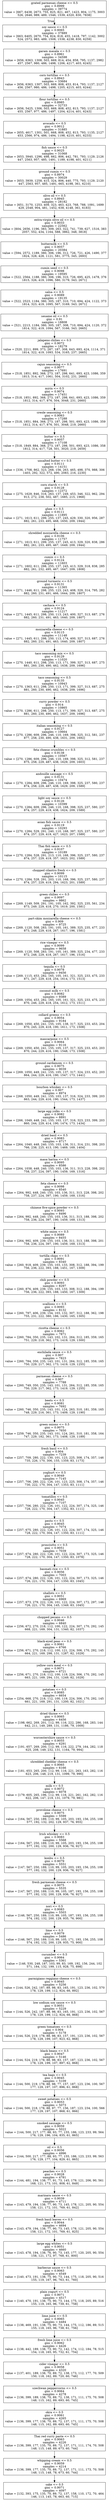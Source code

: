 digraph Tree {
node [shape=box] ;
0 [label="grated parmesan cheese <= 0.5\ngini = 0.8999\nsamples = 39774\nvalue = [667, 6438, 2673, 755, 825, 821, 467, 1423, 804, 1175, 3003\n526, 2646, 989, 489, 1546, 1539, 4320, 830, 7838]"] ;
1 [label="soy sauce <= 0.5\ngini = 0.9065\nsamples = 37889\nvalue = [663, 6405, 2670, 754, 824, 818, 455, 1418, 797, 1142, 3002\n524, 2572, 983, 489, 1508, 1538, 4238, 830, 6259]"] ;
0 -> 1 [labeldistance=2.5, labelangle=45, headlabel="True"] ;
2 [label="garam masala <= 0.5\ngini = 0.8961\nsamples = 34598\nvalue = [656, 6363, 1308, 503, 669, 814, 454, 858, 795, 1137, 2982\n457, 2567, 980, 486, 1498, 1206, 4217, 403, 6245]"] ;
1 -> 2 ;
3 [label="corn tortillas <= 0.5\ngini = 0.8943\nsamples = 33684\nvalue = [656, 6363, 1307, 503, 669, 808, 453, 814, 793, 1137, 2127\n456, 2567, 980, 486, 1498, 1205, 4215, 403, 6244]"] ;
2 -> 3 ;
4 [label="flour tortillas <= 0.5\ngini = 0.8985\nsamples = 32733\nvalue = [656, 5425, 1306, 503, 669, 808, 452, 813, 793, 1137, 2127\n455, 2567, 977, 486, 1497, 1204, 4214, 401, 6243]"] ;
3 -> 4 ;
5 [label="avocado <= 0.5\ngini = 0.9012\nsamples = 31885\nvalue = [655, 4617, 1301, 501, 668, 808, 452, 813, 793, 1135, 2127\n453, 2566, 974, 486, 1494, 1198, 4210, 401, 6233]"] ;
4 -> 5 ;
6 [label="fish sauce <= 0.5\ngini = 0.9025\nsamples = 31068\nvalue = [653, 3940, 1296, 498, 662, 806, 442, 781, 793, 1129, 2126\n447, 2563, 957, 485, 1491, 1189, 4198, 401, 6211]"] ;
5 -> 6 ;
7 [label="ground cumin <= 0.5\ngini = 0.8974\nsamples = 30029\nvalue = [653, 3939, 1258, 415, 324, 806, 440, 775, 793, 1129, 2120\n447, 2563, 957, 485, 1491, 665, 4198, 361, 6210]"] ;
6 -> 7 ;
8 [label="olive oil <= 0.5\ngini = 0.8945\nsamples = 28182\nvalue = [651, 3170, 1253, 409, 323, 463, 423, 768, 788, 1091, 1699\n429, 2548, 904, 481, 1452, 638, 4148, 361, 6183]"] ;
7 -> 8 ;
9 [label="extra-virgin olive oil <= 0.5\ngini = 0.9033\nsamples = 22562\nvalue = [604, 2656, 1196, 383, 309, 263, 322, 741, 739, 627, 1516, 383\n2057, 552, 434, 1164, 588, 3862, 348, 3818]"] ;
8 -> 9 ;
10 [label="buttermilk <= 0.5\ngini = 0.9057\nsamples = 20384\nvalue = [594, 2572, 1189, 380, 306, 196, 312, 726, 721, 426, 1490, 377\n1824, 328, 428, 1121, 581, 3775, 345, 2693]"] ;
9 -> 10 ;
11 [label="cumin seed <= 0.5\ngini = 0.9098\nsamples = 19595\nvalue = [522, 2564, 1188, 380, 306, 196, 310, 726, 695, 425, 1478, 376\n1815, 326, 419, 1096, 580, 3179, 343, 2671]"] ;
10 -> 11 ;
12 [label="salsa <= 0.5\ngini = 0.9089\nsamples = 19135\nvalue = [522, 2523, 1184, 380, 305, 187, 310, 710, 694, 424, 1122, 373\n1814, 323, 419, 1095, 567, 3169, 343, 2671]"] ;
11 -> 12 ;
13 [label="sesame oil <= 0.5\ngini = 0.91\nsamples = 18808\nvalue = [521, 2213, 1184, 380, 305, 187, 308, 710, 694, 424, 1120, 372\n1814, 322, 419, 1094, 567, 3166, 343, 2665]"] ;
12 -> 13 ;
14 [label="jalapeno chilies <= 0.5\ngini = 0.9072\nsamples = 18279\nvalue = [520, 2211, 899, 373, 287, 187, 308, 643, 693, 424, 1114, 371\n1814, 322, 419, 1093, 534, 3165, 237, 2665]"] ;
13 -> 14 ;
15 [label="cajun seasoning <= 0.5\ngini = 0.9077\nsamples = 17691\nvalue = [518, 1851, 892, 368, 273, 187, 298, 641, 693, 423, 1086, 359\n1813, 314, 417, 1061, 504, 3102, 231, 2660]"] ;
14 -> 15 ;
16 [label="mirin <= 0.5\ngini = 0.9074\nsamples = 17451\nvalue = [518, 1851, 892, 368, 273, 187, 298, 641, 693, 423, 1086, 359\n1812, 314, 417, 876, 504, 3048, 231, 2660]"] ;
15 -> 16 ;
17 [label="creole seasoning <= 0.5\ngini = 0.9063\nsamples = 17288\nvalue = [518, 1851, 884, 368, 273, 187, 298, 501, 693, 423, 1086, 359\n1812, 314, 417, 876, 501, 3048, 219, 2660]"] ;
16 -> 17 ;
18 [label="butter <= 0.5\ngini = 0.9057\nsamples = 17108\nvalue = [518, 1849, 884, 368, 273, 187, 298, 501, 693, 423, 1086, 358\n1812, 314, 417, 728, 501, 3020, 219, 2659]"] ;
17 -> 18 ;
19 [label="unsalted butter <= 0.5\ngini = 0.9111\nsamples = 14151\nvalue = [336, 1708, 862, 323, 268, 156, 263, 465, 498, 370, 988, 306\n1403, 292, 322, 572, 490, 2083, 216, 2230]"] ;
18 -> 19 ;
20 [label="corn starch <= 0.5\ngini = 0.9128\nsamples = 12372\nvalue = [275, 1629, 846, 316, 263, 137, 249, 453, 346, 322, 962, 294\n913, 272, 238, 502, 487, 1685, 215, 1968]"] ;
19 -> 20 ;
21 [label="ghee <= 0.5\ngini = 0.9111\nsamples = 11895\nvalue = [271, 1613, 611, 299, 255, 137, 245, 429, 330, 320, 956, 287\n882, 261, 233, 495, 468, 1650, 209, 1944]"] ;
20 -> 21 ;
22 [label="shredded mozzarella cheese <= 0.5\ngini = 0.9106\nsamples = 11757\nvalue = [271, 1613, 611, 299, 255, 137, 245, 413, 329, 320, 838, 286\n882, 261, 233, 495, 467, 1649, 209, 1944]"] ;
21 -> 22 ;
23 [label="cumin <= 0.5\ngini = 0.9124\nsamples = 11603\nvalue = [271, 1602, 611, 298, 255, 137, 245, 413, 329, 318, 838, 285\n882, 261, 232, 495, 467, 1647, 209, 1808]"] ;
22 -> 23 ;
24 [label="ground turmeric <= 0.5\ngini = 0.9131\nsamples = 11365\nvalue = [271, 1446, 611, 298, 255, 123, 243, 408, 329, 314, 795, 282\n882, 260, 231, 491, 466, 1644, 209, 1807]"] ;
23 -> 24 ;
25 [label="cachaca <= 0.5\ngini = 0.9124\nsamples = 11217\nvalue = [271, 1445, 611, 298, 250, 113, 243, 400, 327, 313, 687, 276\n882, 260, 231, 491, 463, 1640, 209, 1807]"] ;
24 -> 25 ;
26 [label="mozzarella cheese <= 0.5\ngini = 0.9115\nsamples = 11148\nvalue = [271, 1445, 611, 298, 250, 113, 174, 400, 327, 313, 687, 276\n882, 260, 231, 491, 463, 1640, 209, 1807]"] ;
25 -> 26 ;
27 [label="taco seasoning mix <= 0.5\ngini = 0.9129\nsamples = 11020\nvalue = [270, 1440, 611, 298, 250, 113, 171, 399, 327, 313, 687, 275\n881, 260, 230, 490, 462, 1638, 209, 1696]"] ;
26 -> 27 ;
28 [label="taco seasoning <= 0.5\ngini = 0.9135\nsamples = 10943\nvalue = [270, 1363, 611, 298, 250, 113, 171, 399, 327, 313, 687, 275\n881, 260, 230, 490, 462, 1638, 209, 1696]"] ;
27 -> 28 ;
29 [label="curry powder <= 0.5\ngini = 0.914\nsamples = 10865\nvalue = [270, 1286, 611, 298, 250, 113, 171, 399, 327, 313, 687, 275\n881, 260, 230, 490, 462, 1637, 209, 1696]"] ;
28 -> 29 ;
30 [label="italian seasoning <= 0.5\ngini = 0.9127\nsamples = 10664\nvalue = [270, 1286, 609, 296, 246, 110, 169, 398, 325, 312, 581, 237\n877, 258, 230, 490, 438, 1631, 209, 1692]"] ;
29 -> 30 ;
31 [label="feta cheese crumbles <= 0.5\ngini = 0.9138\nsamples = 10567\nvalue = [270, 1286, 609, 296, 246, 110, 169, 398, 325, 312, 581, 237\n875, 258, 229, 487, 438, 1629, 209, 1603]"] ;
30 -> 31 ;
32 [label="andouille sausage <= 0.5\ngini = 0.9131\nsamples = 10474\nvalue = [270, 1284, 609, 296, 246, 110, 169, 398, 325, 237, 580, 237\n874, 258, 229, 487, 438, 1629, 209, 1589]"] ;
31 -> 32 ;
33 [label="light soy sauce <= 0.5\ngini = 0.9126\nsamples = 10399\nvalue = [270, 1284, 609, 296, 246, 110, 168, 398, 325, 237, 580, 237\n874, 257, 229, 419, 438, 1624, 209, 1589]"] ;
32 -> 33 ;
34 [label="asian fish sauce <= 0.5\ngini = 0.9119\nsamples = 10293\nvalue = [270, 1284, 529, 291, 240, 110, 168, 397, 325, 237, 580, 237\n874, 257, 229, 419, 427, 1623, 207, 1589]"] ;
33 -> 34 ;
35 [label="Thai fish sauce <= 0.5\ngini = 0.9107\nsamples = 10189\nvalue = [270, 1284, 528, 291, 213, 110, 168, 396, 325, 237, 580, 237\n874, 257, 229, 419, 357, 1623, 202, 1589]"] ;
34 -> 35 ;
36 [label="chopped cilantro fresh <= 0.5\ngini = 0.9099\nsamples = 10115\nvalue = [270, 1284, 528, 291, 203, 110, 168, 396, 325, 237, 580, 237\n874, 257, 229, 419, 294, 1623, 201, 1589]"] ;
35 -> 36 ;
37 [label="green chilies <= 0.5\ngini = 0.9097\nsamples = 9862\nvalue = [269, 1149, 509, 291, 191, 105, 162, 392, 325, 235, 561, 234\n873, 249, 229, 418, 270, 1619, 200, 1581]"] ;
36 -> 37 ;
38 [label="part-skim mozzarella cheese <= 0.5\ngini = 0.909\nsamples = 9725\nvalue = [269, 1120, 508, 283, 191, 105, 161, 389, 325, 235, 477, 233\n873, 248, 229, 418, 267, 1617, 196, 1581]"] ;
37 -> 38 ;
39 [label="rice vinegar <= 0.5\ngini = 0.9099\nsamples = 9658\nvalue = [269, 1120, 508, 283, 191, 105, 161, 389, 325, 234, 477, 233\n872, 248, 229, 418, 267, 1617, 196, 1516]"] ;
38 -> 39 ;
40 [label="tequila <= 0.5\ngini = 0.9078\nsamples = 9456\nvalue = [269, 1115, 453, 282, 165, 105, 161, 321, 325, 233, 475, 233\n871, 247, 229, 418, 254, 1614, 173, 1513]"] ;
39 -> 40 ;
41 [label="coconut milk <= 0.5\ngini = 0.9082\nsamples = 9389\nvalue = [269, 1054, 453, 282, 165, 105, 161, 321, 325, 233, 475, 233\n870, 246, 229, 418, 254, 1612, 173, 1511]"] ;
40 -> 41 ;
42 [label="collard greens <= 0.5\ngini = 0.9054\nsamples = 9184\nvalue = [269, 1050, 450, 241, 155, 105, 138, 317, 325, 233, 453, 204\n870, 245, 229, 418, 190, 1611, 173, 1508]"] ;
41 -> 42 ;
43 [label="mascarpone <= 0.5\ngini = 0.9064\nsamples = 9116\nvalue = [269, 1050, 450, 241, 155, 105, 137, 317, 325, 233, 453, 203\n870, 244, 229, 416, 190, 1548, 173, 1508]"] ;
42 -> 43 ;
44 [label="ground cardamom <= 0.5\ngini = 0.9075\nsamples = 9039\nvalue = [269, 1050, 449, 241, 155, 105, 137, 317, 324, 233, 452, 203\n864, 244, 229, 416, 190, 1547, 173, 1441]"] ;
43 -> 44 ;
45 [label="bourbon whiskey <= 0.5\ngini = 0.907\nsamples = 8974\nvalue = [268, 1050, 449, 241, 155, 103, 137, 316, 324, 233, 399, 203\n863, 244, 229, 416, 190, 1544, 173, 1437]"] ;
44 -> 45 ;
46 [label="large egg yolks <= 0.5\ngini = 0.9082\nsamples = 8891\nvalue = [266, 1049, 448, 241, 155, 103, 137, 316, 323, 233, 399, 203\n860, 244, 229, 414, 190, 1474, 173, 1434]"] ;
45 -> 46 ;
47 [label="dried basil <= 0.5\ngini = 0.9083\nsamples = 8717\nvalue = [264, 1040, 448, 240, 155, 103, 136, 311, 314, 231, 398, 203\n766, 238, 225, 413, 190, 1469, 169, 1404]"] ;
46 -> 47 ;
48 [label="masa harina <= 0.5\ngini = 0.9095\nsamples = 8586\nvalue = [264, 1038, 448, 240, 155, 103, 136, 311, 313, 228, 398, 202\n758, 237, 224, 397, 190, 1459, 169, 1316]"] ;
47 -> 48 ;
49 [label="feta cheese <= 0.5\ngini = 0.9098\nsamples = 8540\nvalue = [264, 992, 448, 240, 155, 103, 136, 311, 313, 228, 398, 202\n758, 237, 224, 397, 190, 1459, 169, 1316]"] ;
48 -> 49 ;
50 [label="chinese five-spice powder <= 0.5\ngini = 0.9093\nsamples = 8496\nvalue = [264, 992, 448, 240, 155, 103, 136, 311, 313, 188, 398, 202\n758, 236, 224, 397, 190, 1459, 169, 1313]"] ;
49 -> 50 ;
51 [label="white onion <= 0.5\ngini = 0.9089\nsamples = 8455\nvalue = [264, 992, 409, 239, 155, 103, 136, 311, 313, 188, 398, 201\n758, 236, 224, 397, 190, 1459, 169, 1313]"] ;
50 -> 51 ;
52 [label="tortilla chips <= 0.5\ngini = 0.9091\nsamples = 8340\nvalue = [260, 918, 409, 239, 155, 103, 133, 308, 312, 188, 394, 199\n756, 236, 222, 393, 188, 1451, 167, 1309]"] ;
51 -> 52 ;
53 [label="chili powder <= 0.5\ngini = 0.9093\nsamples = 8297\nvalue = [260, 876, 409, 239, 155, 103, 133, 308, 312, 188, 394, 199\n756, 236, 222, 393, 188, 1450, 167, 1309]"] ;
52 -> 53 ;
54 [label="scallions <= 0.5\ngini = 0.9093\nsamples = 8132\nvalue = [260, 797, 406, 239, 154, 103, 132, 307, 312, 188, 362, 198\n755, 231, 222, 380, 186, 1430, 165, 1305]"] ;
53 -> 54 ;
55 [label="ricotta cheese <= 0.5\ngini = 0.9062\nsamples = 7871\nvalue = [260, 784, 350, 235, 143, 102, 131, 264, 312, 185, 359, 165\n751, 229, 218, 362, 173, 1419, 129, 1300]"] ;
54 -> 55 ;
56 [label="enchilada sauce <= 0.5\ngini = 0.907\nsamples = 7823\nvalue = [260, 784, 350, 235, 143, 101, 131, 264, 312, 185, 359, 165\n750, 229, 217, 362, 173, 1419, 129, 1255]"] ;
55 -> 56 ;
57 [label="parmesan cheese <= 0.5\ngini = 0.907\nsamples = 7788\nvalue = [260, 749, 350, 235, 143, 101, 131, 264, 312, 185, 359, 165\n750, 229, 217, 362, 173, 1419, 129, 1255]"] ;
56 -> 57 ;
58 [label="beets <= 0.5\ngini = 0.9081\nsamples = 7692\nvalue = [260, 746, 350, 235, 143, 101, 124, 263, 310, 181, 359, 165\n748, 229, 216, 361, 173, 1409, 129, 1190]"] ;
57 -> 58 ;
59 [label="green onions <= 0.5\ngini = 0.9075\nsamples = 7650\nvalue = [259, 746, 350, 235, 143, 101, 124, 261, 310, 181, 358, 164\n747, 229, 182, 361, 173, 1408, 129, 1189]"] ;
58 -> 59 ;
60 [label="fresh basil <= 0.5\ngini = 0.904\nsamples = 7239\nvalue = [257, 709, 280, 222, 130, 101, 123, 225, 308, 174, 357, 146\n735, 226, 170, 306, 155, 1359, 83, 1173]"] ;
59 -> 60 ;
61 [label="yoghurt <= 0.5\ngini = 0.9049\nsamples = 7145\nvalue = [257, 706, 280, 222, 126, 101, 123, 225, 308, 174, 357, 146\n730, 222, 170, 304, 147, 1353, 83, 1111]"] ;
60 -> 61 ;
62 [label="tomatillos <= 0.5\ngini = 0.9045\nsamples = 7107\nvalue = [257, 706, 280, 222, 126, 101, 122, 224, 307, 174, 325, 146\n728, 222, 170, 304, 147, 1352, 83, 1111]"] ;
61 -> 62 ;
63 [label="pesto <= 0.5\ngini = 0.9045\nsamples = 7074\nvalue = [257, 675, 280, 222, 126, 101, 122, 224, 307, 174, 325, 146\n728, 222, 170, 304, 147, 1350, 83, 1111]"] ;
62 -> 63 ;
64 [label="prosciutto <= 0.5\ngini = 0.9051\nsamples = 7039\nvalue = [257, 674, 280, 222, 126, 101, 122, 224, 307, 173, 325, 146\n728, 222, 170, 304, 147, 1350, 83, 1078]"] ;
63 -> 64 ;
65 [label="basmati rice <= 0.5\ngini = 0.9056\nsamples = 7003\nvalue = [257, 674, 280, 222, 126, 101, 122, 224, 307, 173, 325, 146\n726, 221, 170, 304, 147, 1350, 83, 1045]"] ;
64 -> 65 ;
66 [label="shallots <= 0.5\ngini = 0.9051\nsamples = 6969\nvalue = [257, 673, 279, 222, 126, 101, 122, 224, 307, 172, 297, 146\n726, 221, 170, 304, 145, 1349, 83, 1045]"] ;
65 -> 66 ;
67 [label="chopped pecans <= 0.5\ngini = 0.9046\nsamples = 6840\nvalue = [256, 672, 270, 218, 112, 100, 122, 224, 307, 170, 292, 145\n668, 221, 169, 304, 131, 1340, 82, 1037]"] ;
66 -> 67 ;
68 [label="black-eyed peas <= 0.5\ngini = 0.9061\nsamples = 6766\nvalue = [256, 671, 270, 218, 112, 100, 121, 224, 306, 170, 292, 145\n664, 221, 169, 298, 131, 1287, 82, 1029]"] ;
67 -> 68 ;
69 [label="yellow corn meal <= 0.5\ngini = 0.9071\nsamples = 6721\nvalue = [256, 671, 270, 218, 112, 100, 119, 224, 306, 170, 292, 145\n663, 221, 169, 294, 131, 1249, 82, 1029]"] ;
68 -> 69 ;
70 [label="potatoes <= 0.5\ngini = 0.9085\nsamples = 6654\nvalue = [254, 668, 270, 218, 112, 100, 119, 224, 306, 170, 292, 145\n661, 221, 169, 291, 131, 1200, 82, 1021]"] ;
69 -> 70 ;
71 [label="dried thyme <= 0.5\ngini = 0.9065\nsamples = 6456\nvalue = [198, 662, 269, 201, 112, 99, 116, 222, 286, 168, 283, 144\n642, 211, 149, 289, 131, 1186, 79, 1009]"] ;
70 -> 71 ;
72 [label="worcestershire sauce <= 0.5\ngini = 0.9055\nsamples = 6291\nvalue = [191, 657, 269, 200, 112, 99, 116, 222, 279, 164, 282, 118\n625, 208, 149, 232, 131, 1164, 79, 994]"] ;
71 -> 72 ;
73 [label="shredded cheddar cheese <= 0.5\ngini = 0.9065\nsamples = 6166\nvalue = [181, 653, 265, 200, 112, 99, 116, 221, 263, 163, 282, 116\n623, 206, 148, 219, 131, 1099, 79, 990]"] ;
72 -> 73 ;
74 [label="milk <= 0.5\ngini = 0.9072\nsamples = 6078\nvalue = [179, 605, 265, 196, 112, 99, 116, 221, 261, 162, 282, 116\n622, 206, 147, 219, 131, 1079, 79, 981]"] ;
73 -> 74 ;
75 [label="provolone cheese <= 0.5\ngini = 0.9075\nsamples = 5599\nvalue = [164, 567, 250, 189, 110, 99, 105, 203, 193, 156, 255, 108\n577, 192, 132, 202, 129, 937, 76, 955]"] ;
74 -> 75 ;
76 [label="Irish whiskey <= 0.5\ngini = 0.9083\nsamples = 5568\nvalue = [164, 567, 250, 189, 110, 99, 105, 203, 193, 156, 255, 108\n577, 192, 132, 200, 129, 936, 76, 927]"] ;
75 -> 76 ;
77 [label="konbu <= 0.5\ngini = 0.9079\nsamples = 5551\nvalue = [147, 567, 250, 189, 110, 99, 105, 203, 193, 156, 255, 108\n577, 192, 132, 200, 129, 936, 76, 927]"] ;
76 -> 77 ;
78 [label="fresh parmesan cheese <= 0.5\ngini = 0.9075\nsamples = 5535\nvalue = [147, 567, 250, 189, 110, 99, 105, 187, 193, 156, 255, 108\n577, 192, 132, 200, 129, 936, 76, 927]"] ;
77 -> 78 ;
79 [label="nori <= 0.5\ngini = 0.9083\nsamples = 5503\nvalue = [146, 567, 250, 189, 110, 99, 105, 187, 193, 156, 255, 108\n574, 192, 132, 200, 129, 935, 76, 900]"] ;
78 -> 79 ;
80 [label="lime <= 0.5\ngini = 0.9079\nsamples = 5486\nvalue = [146, 567, 250, 189, 110, 99, 105, 171, 193, 156, 255, 108\n574, 192, 132, 200, 129, 935, 75, 900]"] ;
79 -> 80 ;
81 [label="cucumber <= 0.5\ngini = 0.9064\nsamples = 5361\nvalue = [146, 530, 248, 187, 103, 99, 83, 169, 192, 156, 244, 102\n571, 184, 132, 199, 115, 928, 75, 898]"] ;
80 -> 81 ;
82 [label="parmigiano reggiano cheese <= 0.5\ngini = 0.9045\nsamples = 5256\nvalue = [144, 526, 242, 187, 89, 98, 83, 165, 191, 123, 236, 102, 570\n178, 129, 199, 112, 924, 66, 892]"] ;
81 -> 82 ;
83 [label="low sodium soy sauce <= 0.5\ngini = 0.9051\nsamples = 5229\nvalue = [144, 526, 242, 187, 89, 98, 83, 165, 191, 123, 236, 102, 567\n178, 129, 199, 112, 924, 66, 868]"] ;
82 -> 83 ;
84 [label="green tomatoes <= 0.5\ngini = 0.904\nsamples = 5178\nvalue = [144, 526, 219, 178, 88, 98, 83, 157, 191, 123, 236, 102, 567\n178, 129, 199, 107, 923, 62, 868]"] ;
83 -> 84 ;
85 [label="black beans <= 0.5\ngini = 0.9047\nsamples = 5146\nvalue = [144, 524, 219, 178, 88, 98, 83, 157, 187, 123, 236, 102, 567\n178, 129, 199, 107, 897, 62, 868]"] ;
84 -> 85 ;
86 [label="tea bags <= 0.5\ngini = 0.9045\nsamples = 5109\nvalue = [144, 500, 219, 178, 88, 98, 77, 157, 187, 123, 236, 100, 567\n177, 129, 197, 107, 896, 61, 868]"] ;
85 -> 86 ;
87 [label="sweet potatoes <= 0.5\ngini = 0.9053\nsamples = 5073\nvalue = [144, 500, 218, 178, 88, 97, 77, 156, 187, 123, 234, 100, 566\n177, 129, 197, 107, 868, 61, 866]"] ;
86 -> 87 ;
88 [label="smoked sausage <= 0.5\ngini = 0.9059\nsamples = 5022\nvalue = [144, 500, 217, 177, 88, 93, 77, 155, 186, 123, 233, 99, 564\n176, 129, 196, 104, 835, 61, 865]"] ;
87 -> 88 ;
89 [label="oil <= 0.5\ngini = 0.9056\nsamples = 4996\nvalue = [144, 500, 217, 177, 88, 93, 77, 155, 186, 123, 233, 99, 563\n176, 129, 177, 104, 829, 61, 865]"] ;
88 -> 89 ;
90 [label="peaches <= 0.5\ngini = 0.9028\nsamples = 4781\nvalue = [144, 481, 194, 138, 77, 91, 73, 145, 179, 121, 206, 90, 561\n168, 121, 173, 101, 808, 61, 849]"] ;
89 -> 90 ;
91 [label="marinara sauce <= 0.5\ngini = 0.9039\nsamples = 4711\nvalue = [143, 479, 194, 138, 77, 90, 73, 145, 178, 121, 205, 90, 554\n158, 121, 172, 101, 769, 61, 842]"] ;
90 -> 91 ;
92 [label="fresh basil leaves <= 0.5\ngini = 0.9044\nsamples = 4694\nvalue = [143, 479, 194, 138, 77, 90, 73, 145, 178, 121, 205, 90, 554\n158, 121, 172, 101, 769, 61, 825]"] ;
91 -> 92 ;
93 [label="large egg whites <= 0.5\ngini = 0.9051\nsamples = 4660\nvalue = [143, 478, 194, 138, 76, 90, 73, 145, 177, 120, 205, 90, 554\n158, 121, 172, 97, 768, 61, 800]"] ;
92 -> 93 ;
94 [label="barbecue sauce <= 0.5\ngini = 0.9063\nsamples = 4549\nvalue = [140, 473, 191, 138, 75, 90, 73, 144, 175, 118, 205, 90, 516\n155, 119, 167, 96, 763, 61, 760]"] ;
93 -> 94 ;
95 [label="plain yogurt <= 0.5\ngini = 0.9071\nsamples = 4517\nvalue = [140, 470, 191, 138, 75, 90, 73, 144, 175, 118, 205, 89, 516\n155, 119, 165, 96, 739, 61, 758]"] ;
94 -> 95 ;
96 [label="lime juice <= 0.5\ngini = 0.9065\nsamples = 4484\nvalue = [138, 469, 191, 138, 75, 90, 73, 144, 175, 112, 186, 89, 515\n155, 118, 165, 96, 738, 61, 756]"] ;
95 -> 96 ;
97 [label="fresh lime juice <= 0.5\ngini = 0.9062\nsamples = 4426\nvalue = [138, 442, 189, 138, 73, 90, 72, 142, 174, 112, 184, 78, 515\n154, 118, 165, 95, 732, 61, 754]"] ;
96 -> 97 ;
98 [label="cider vinegar <= 0.5\ngini = 0.9058\nsamples = 4320\nvalue = [137, 401, 189, 138, 70, 89, 72, 138, 173, 112, 177, 70, 509\n150, 118, 162, 89, 720, 60, 746]"] ;
97 -> 98 ;
99 [label="szechwan peppercorns <= 0.5\ngini = 0.9064\nsamples = 4278\nvalue = [136, 399, 189, 138, 70, 89, 72, 138, 171, 111, 175, 70, 508\n148, 115, 162, 89, 693, 60, 745]"] ;
98 -> 99 ;
100 [label="okra <= 0.5\ngini = 0.9061\nsamples = 4265\nvalue = [136, 399, 177, 138, 70, 89, 72, 137, 171, 111, 175, 70, 508\n148, 115, 162, 89, 693, 60, 745]"] ;
99 -> 100 ;
101 [label="Thai red curry paste <= 0.5\ngini = 0.9063\nsamples = 4226\nvalue = [136, 399, 177, 135, 70, 89, 72, 137, 171, 111, 174, 70, 508\n148, 115, 148, 89, 673, 60, 744]"] ;
100 -> 101 ;
102 [label="whipping cream <= 0.5\ngini = 0.9059\nsamples = 4214\nvalue = [136, 399, 177, 135, 70, 89, 72, 137, 171, 111, 173, 70, 508\n148, 115, 148, 78, 673, 60, 744]"] ;
101 -> 102 ;
103 [label="sake <= 0.5\ngini = 0.9071\nsamples = 4097\nvalue = [132, 393, 175, 135, 70, 89, 72, 137, 158, 110, 172, 70, 464\n146, 113, 145, 78, 663, 60, 715]"] ;
102 -> 103 ;
}
